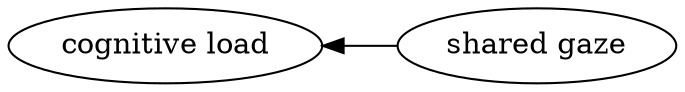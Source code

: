 digraph Test {
	rankdir=RL
	size="10,10"
	overlap=false
	splines=true
	{rank=same; "shared gaze";}
	{rank=same; "cognitive load";}
	"shared gaze" [href="https://scholar.google.com/scholar?hl=en&q=Effects%20of%20Shared%20Gaze%20on%20Audio-%20Versus%20Text-Based%20Remote%20Collaborations" target=_blank]
	"shared gaze" -> "cognitive load"
}
